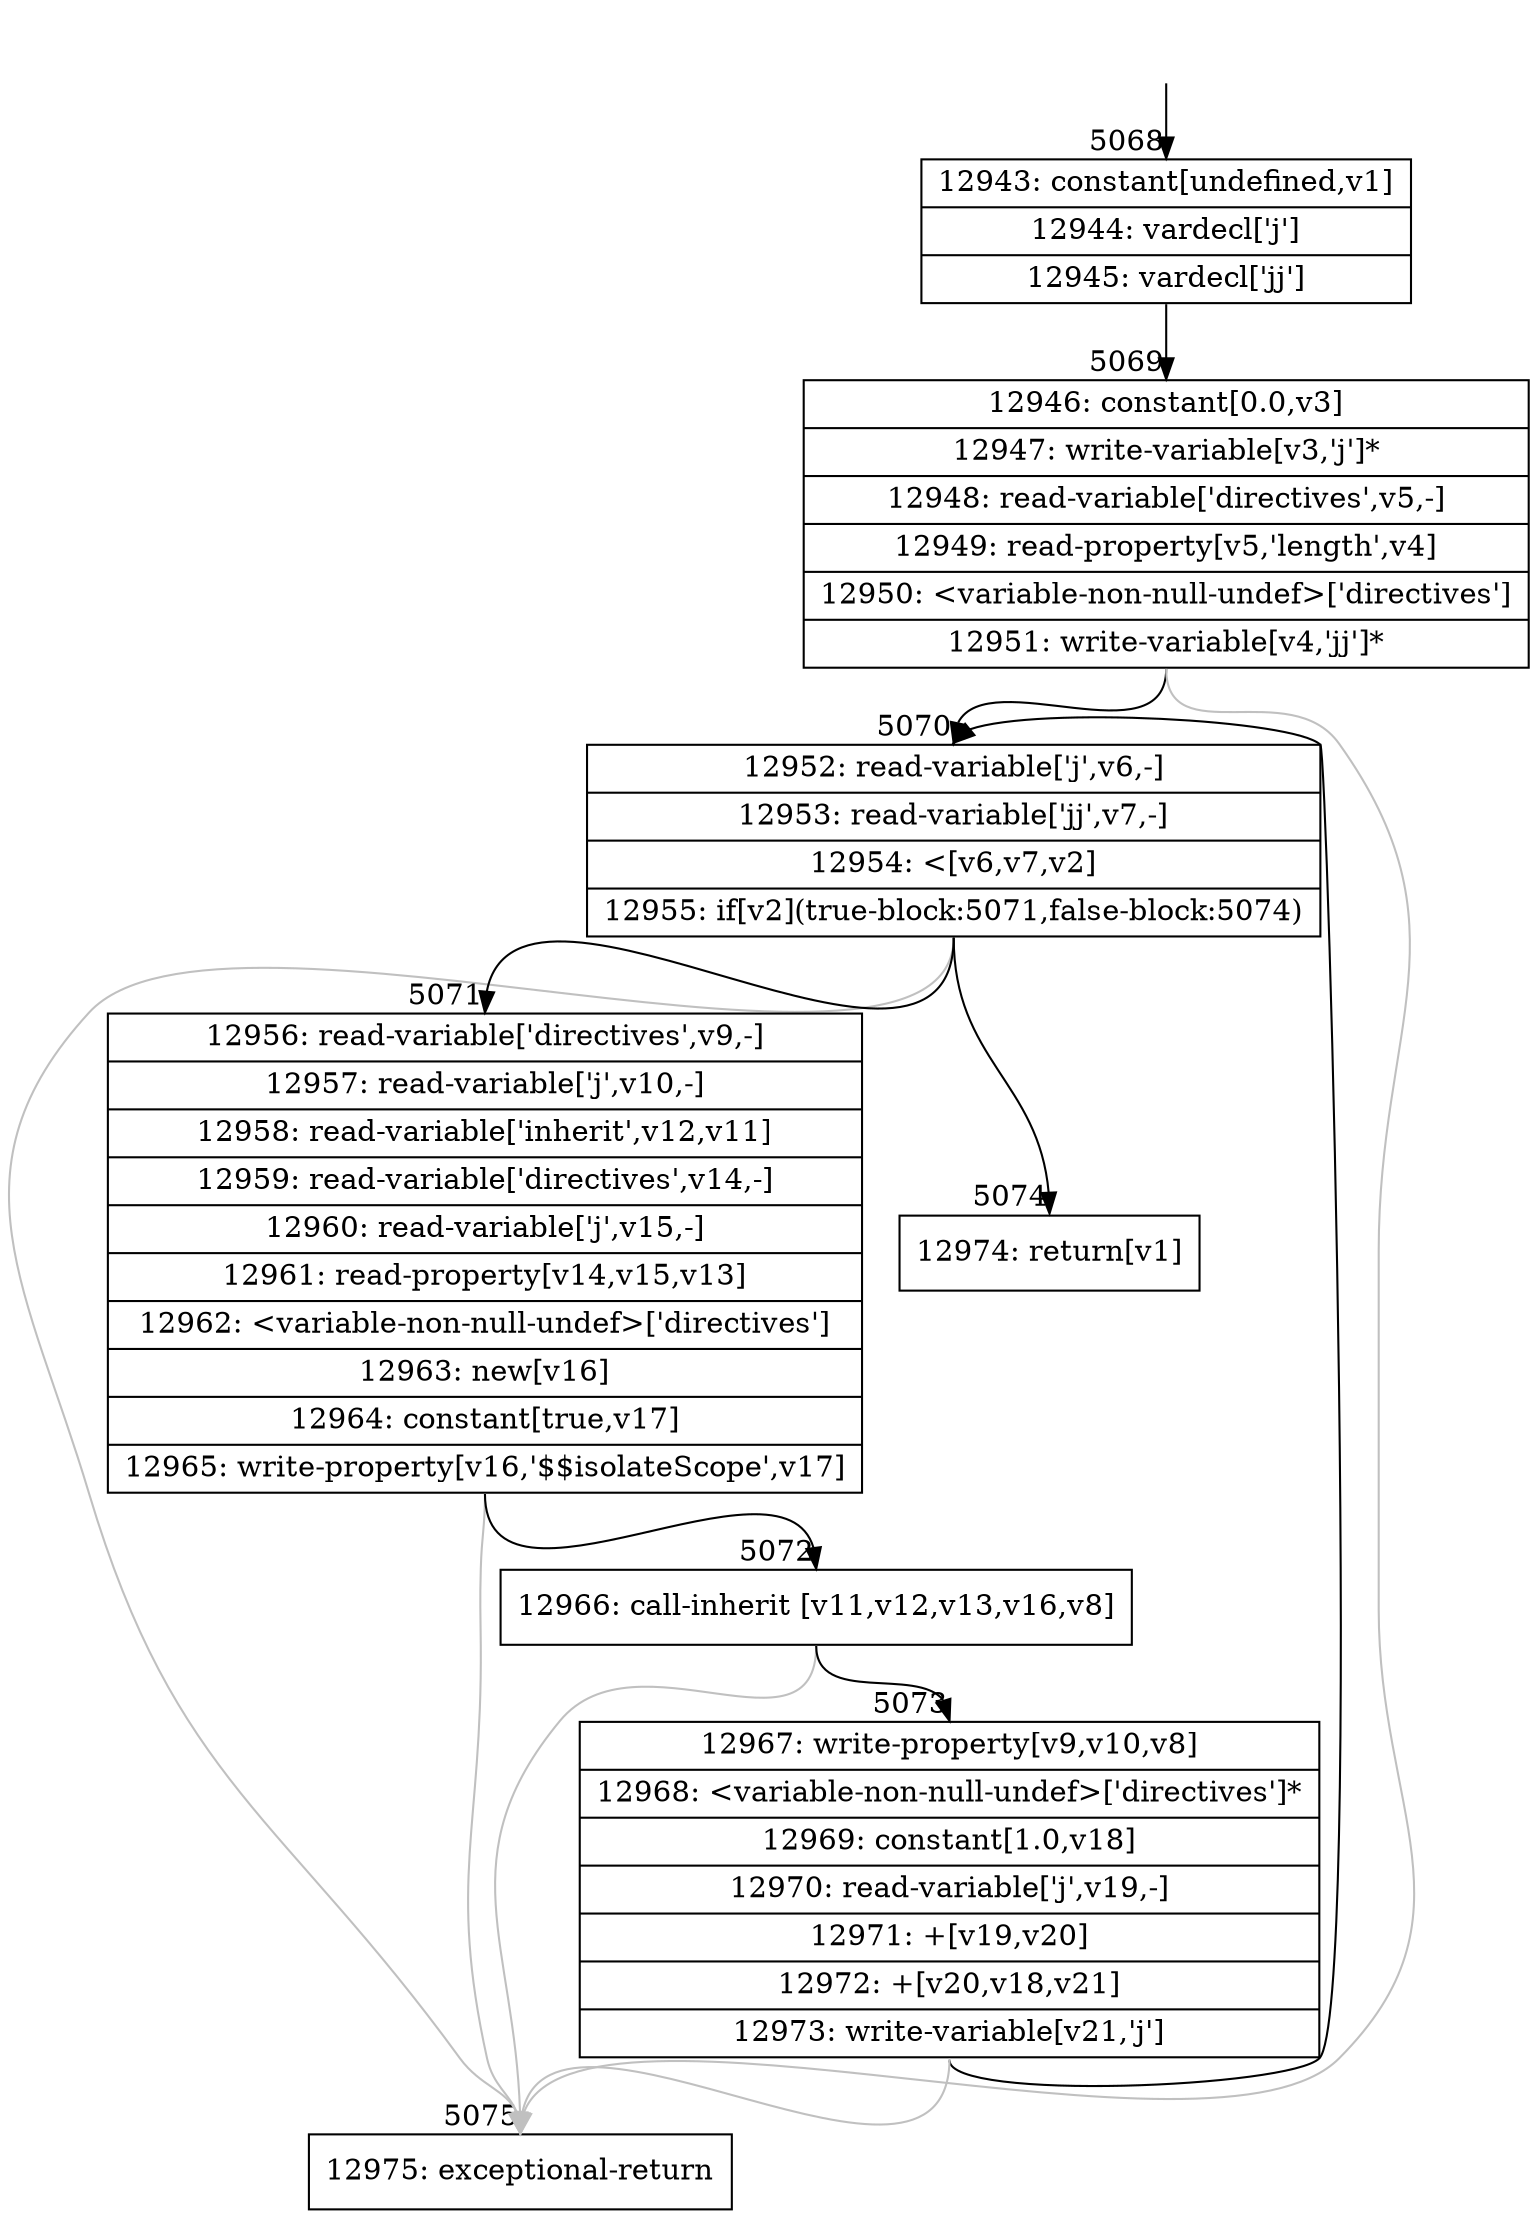 digraph {
rankdir="TD"
BB_entry380[shape=none,label=""];
BB_entry380 -> BB5068 [tailport=s, headport=n, headlabel="    5068"]
BB5068 [shape=record label="{12943: constant[undefined,v1]|12944: vardecl['j']|12945: vardecl['jj']}" ] 
BB5068 -> BB5069 [tailport=s, headport=n, headlabel="      5069"]
BB5069 [shape=record label="{12946: constant[0.0,v3]|12947: write-variable[v3,'j']*|12948: read-variable['directives',v5,-]|12949: read-property[v5,'length',v4]|12950: \<variable-non-null-undef\>['directives']|12951: write-variable[v4,'jj']*}" ] 
BB5069 -> BB5070 [tailport=s, headport=n, headlabel="      5070"]
BB5069 -> BB5075 [tailport=s, headport=n, color=gray, headlabel="      5075"]
BB5070 [shape=record label="{12952: read-variable['j',v6,-]|12953: read-variable['jj',v7,-]|12954: \<[v6,v7,v2]|12955: if[v2](true-block:5071,false-block:5074)}" ] 
BB5070 -> BB5071 [tailport=s, headport=n, headlabel="      5071"]
BB5070 -> BB5074 [tailport=s, headport=n, headlabel="      5074"]
BB5070 -> BB5075 [tailport=s, headport=n, color=gray]
BB5071 [shape=record label="{12956: read-variable['directives',v9,-]|12957: read-variable['j',v10,-]|12958: read-variable['inherit',v12,v11]|12959: read-variable['directives',v14,-]|12960: read-variable['j',v15,-]|12961: read-property[v14,v15,v13]|12962: \<variable-non-null-undef\>['directives']|12963: new[v16]|12964: constant[true,v17]|12965: write-property[v16,'$$isolateScope',v17]}" ] 
BB5071 -> BB5072 [tailport=s, headport=n, headlabel="      5072"]
BB5071 -> BB5075 [tailport=s, headport=n, color=gray]
BB5072 [shape=record label="{12966: call-inherit [v11,v12,v13,v16,v8]}" ] 
BB5072 -> BB5073 [tailport=s, headport=n, headlabel="      5073"]
BB5072 -> BB5075 [tailport=s, headport=n, color=gray]
BB5073 [shape=record label="{12967: write-property[v9,v10,v8]|12968: \<variable-non-null-undef\>['directives']*|12969: constant[1.0,v18]|12970: read-variable['j',v19,-]|12971: +[v19,v20]|12972: +[v20,v18,v21]|12973: write-variable[v21,'j']}" ] 
BB5073 -> BB5070 [tailport=s, headport=n]
BB5073 -> BB5075 [tailport=s, headport=n, color=gray]
BB5074 [shape=record label="{12974: return[v1]}" ] 
BB5075 [shape=record label="{12975: exceptional-return}" ] 
//#$~ 8186
}
